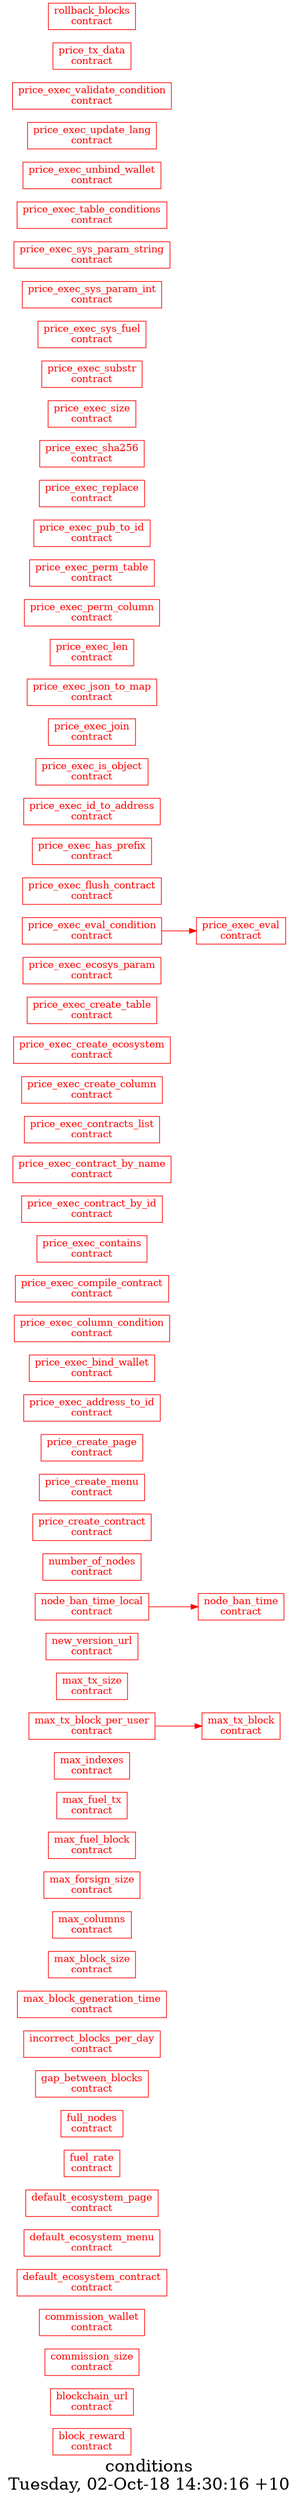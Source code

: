 digraph G {
fontsize="24";
label="conditions\nTuesday, 02-Oct-18 14:30:16 +10";
nojustify=true;
ordering=out;
rankdir=LR;
size="30";
"block_reward\ncontract" [color=red, fontcolor=red, group=contracts, shape=record];
"blockchain_url\ncontract" [color=red, fontcolor=red, group=contracts, shape=record];
"commission_size\ncontract" [color=red, fontcolor=red, group=contracts, shape=record];
"commission_wallet\ncontract" [color=red, fontcolor=red, group=contracts, shape=record];
"default_ecosystem_contract\ncontract" [color=red, fontcolor=red, group=contracts, shape=record];
"default_ecosystem_menu\ncontract" [color=red, fontcolor=red, group=contracts, shape=record];
"default_ecosystem_page\ncontract" [color=red, fontcolor=red, group=contracts, shape=record];
"fuel_rate\ncontract" [color=red, fontcolor=red, group=contracts, shape=record];
"full_nodes\ncontract" [color=red, fontcolor=red, group=contracts, shape=record];
"gap_between_blocks\ncontract" [color=red, fontcolor=red, group=contracts, shape=record];
"incorrect_blocks_per_day\ncontract" [color=red, fontcolor=red, group=contracts, shape=record];
"max_block_generation_time\ncontract" [color=red, fontcolor=red, group=contracts, shape=record];
"max_block_size\ncontract" [color=red, fontcolor=red, group=contracts, shape=record];
"max_columns\ncontract" [color=red, fontcolor=red, group=contracts, shape=record];
"max_forsign_size\ncontract" [color=red, fontcolor=red, group=contracts, shape=record];
"max_fuel_block\ncontract" [color=red, fontcolor=red, group=contracts, shape=record];
"max_fuel_tx\ncontract" [color=red, fontcolor=red, group=contracts, shape=record];
"max_indexes\ncontract" [color=red, fontcolor=red, group=contracts, shape=record];
"max_tx_block\ncontract" [color=red, fontcolor=red, group=contracts, shape=record];
"max_tx_block_per_user\ncontract" -> "max_tx_block\ncontract"  [ color=red ]
"max_tx_block_per_user\ncontract" [color=red, fontcolor=red, group=contracts, shape=record];
"max_tx_size\ncontract" [color=red, fontcolor=red, group=contracts, shape=record];
"new_version_url\ncontract" [color=red, fontcolor=red, group=contracts, shape=record];
"node_ban_time\ncontract" [color=red, fontcolor=red, group=contracts, shape=record];
"node_ban_time_local\ncontract" -> "node_ban_time\ncontract"  [ color=red ]
"node_ban_time_local\ncontract" [color=red, fontcolor=red, group=contracts, shape=record];
"number_of_nodes\ncontract" [color=red, fontcolor=red, group=contracts, shape=record];
"price_create_contract\ncontract" [color=red, fontcolor=red, group=contracts, shape=record];
"price_create_menu\ncontract" [color=red, fontcolor=red, group=contracts, shape=record];
"price_create_page\ncontract" [color=red, fontcolor=red, group=contracts, shape=record];
"price_exec_address_to_id\ncontract" [color=red, fontcolor=red, group=contracts, shape=record];
"price_exec_bind_wallet\ncontract" [color=red, fontcolor=red, group=contracts, shape=record];
"price_exec_column_condition\ncontract" [color=red, fontcolor=red, group=contracts, shape=record];
"price_exec_compile_contract\ncontract" [color=red, fontcolor=red, group=contracts, shape=record];
"price_exec_contains\ncontract" [color=red, fontcolor=red, group=contracts, shape=record];
"price_exec_contract_by_id\ncontract" [color=red, fontcolor=red, group=contracts, shape=record];
"price_exec_contract_by_name\ncontract" [color=red, fontcolor=red, group=contracts, shape=record];
"price_exec_contracts_list\ncontract" [color=red, fontcolor=red, group=contracts, shape=record];
"price_exec_create_column\ncontract" [color=red, fontcolor=red, group=contracts, shape=record];
"price_exec_create_ecosystem\ncontract" [color=red, fontcolor=red, group=contracts, shape=record];
"price_exec_create_table\ncontract" [color=red, fontcolor=red, group=contracts, shape=record];
"price_exec_ecosys_param\ncontract" [color=red, fontcolor=red, group=contracts, shape=record];
"price_exec_eval\ncontract" [color=red, fontcolor=red, group=contracts, shape=record];
"price_exec_eval_condition\ncontract" -> "price_exec_eval\ncontract"  [ color=red ]
"price_exec_eval_condition\ncontract" [color=red, fontcolor=red, group=contracts, shape=record];
"price_exec_flush_contract\ncontract" [color=red, fontcolor=red, group=contracts, shape=record];
"price_exec_has_prefix\ncontract" [color=red, fontcolor=red, group=contracts, shape=record];
"price_exec_id_to_address\ncontract" [color=red, fontcolor=red, group=contracts, shape=record];
"price_exec_is_object\ncontract" [color=red, fontcolor=red, group=contracts, shape=record];
"price_exec_join\ncontract" [color=red, fontcolor=red, group=contracts, shape=record];
"price_exec_json_to_map\ncontract" [color=red, fontcolor=red, group=contracts, shape=record];
"price_exec_len\ncontract" [color=red, fontcolor=red, group=contracts, shape=record];
"price_exec_perm_column\ncontract" [color=red, fontcolor=red, group=contracts, shape=record];
"price_exec_perm_table\ncontract" [color=red, fontcolor=red, group=contracts, shape=record];
"price_exec_pub_to_id\ncontract" [color=red, fontcolor=red, group=contracts, shape=record];
"price_exec_replace\ncontract" [color=red, fontcolor=red, group=contracts, shape=record];
"price_exec_sha256\ncontract" [color=red, fontcolor=red, group=contracts, shape=record];
"price_exec_size\ncontract" [color=red, fontcolor=red, group=contracts, shape=record];
"price_exec_substr\ncontract" [color=red, fontcolor=red, group=contracts, shape=record];
"price_exec_sys_fuel\ncontract" [color=red, fontcolor=red, group=contracts, shape=record];
"price_exec_sys_param_int\ncontract" [color=red, fontcolor=red, group=contracts, shape=record];
"price_exec_sys_param_string\ncontract" [color=red, fontcolor=red, group=contracts, shape=record];
"price_exec_table_conditions\ncontract" [color=red, fontcolor=red, group=contracts, shape=record];
"price_exec_unbind_wallet\ncontract" [color=red, fontcolor=red, group=contracts, shape=record];
"price_exec_update_lang\ncontract" [color=red, fontcolor=red, group=contracts, shape=record];
"price_exec_validate_condition\ncontract" [color=red, fontcolor=red, group=contracts, shape=record];
"price_tx_data\ncontract" [color=red, fontcolor=red, group=contracts, shape=record];
"rollback_blocks\ncontract" [color=red, fontcolor=red, group=contracts, shape=record];
}
